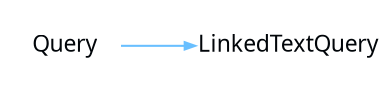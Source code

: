 digraph {
 rankdir = "LR"
 bgcolor = none;
 layout  = dot;
 edge [
   arrowsize = "0.5"
   color     = "#69BFFFFF"
 ]
 Wxw8MA2[
   shape    = none
   label    = "Query"
   margin   = "0.01"
   fontname = "Segoe UI"
   fontsize = "11"
   fontcolor= "#010509FF"
 ]
 d2G8MA2[
   shape    = none
   label    = "LinkedTextQuery"
   margin   = "0.01"
   fontname = "Segoe UI"
   fontsize = "11"
   fontcolor= "#010509FF"
 ]
 Wxw8MA2->d2G8MA2
}
